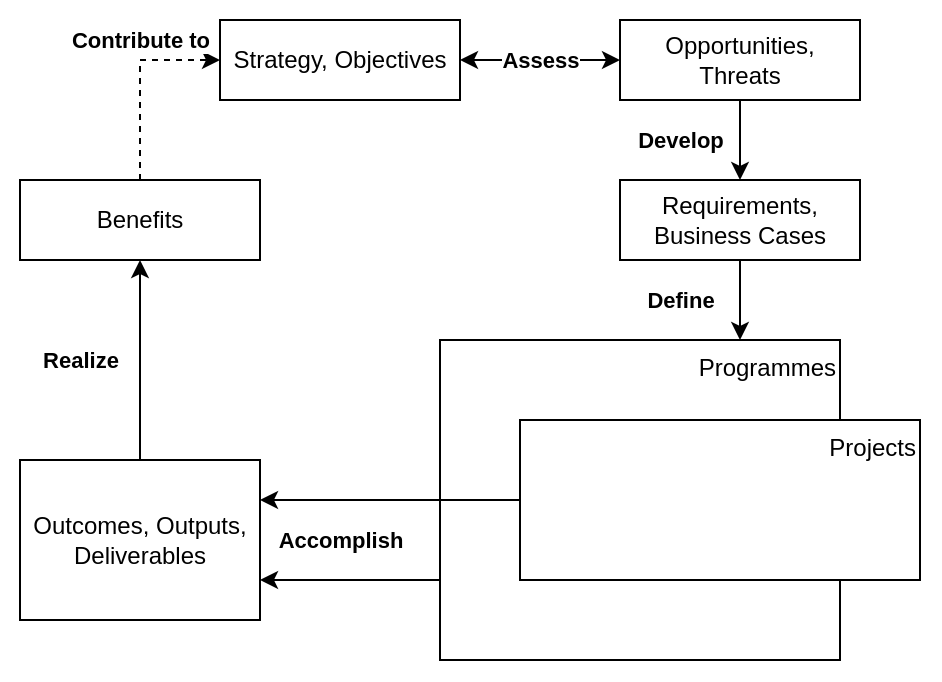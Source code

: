 <mxfile version="20.2.2" type="github">
  <diagram id="UbpdB0D5UH-V1yb8jrfd" name="Page-1">
    <mxGraphModel dx="1422" dy="754" grid="1" gridSize="10" guides="1" tooltips="1" connect="1" arrows="1" fold="1" page="1" pageScale="1" pageWidth="827" pageHeight="1169" math="0" shadow="0">
      <root>
        <mxCell id="0" />
        <mxCell id="1" parent="0" />
        <mxCell id="nTIf2K5j3qATYX_lOR8N-17" value="" style="rounded=0;whiteSpace=wrap;html=1;align=right;verticalAlign=top;strokeColor=none;" vertex="1" parent="1">
          <mxGeometry x="130" y="70" width="470" height="340" as="geometry" />
        </mxCell>
        <mxCell id="nTIf2K5j3qATYX_lOR8N-10" value="Assess" style="edgeStyle=orthogonalEdgeStyle;rounded=0;orthogonalLoop=1;jettySize=auto;html=1;exitX=1;exitY=0.5;exitDx=0;exitDy=0;entryX=0;entryY=0.5;entryDx=0;entryDy=0;startArrow=classic;startFill=1;fontStyle=1" edge="1" parent="1" source="nTIf2K5j3qATYX_lOR8N-1" target="nTIf2K5j3qATYX_lOR8N-2">
          <mxGeometry relative="1" as="geometry">
            <mxPoint x="390" y="100" as="sourcePoint" />
          </mxGeometry>
        </mxCell>
        <mxCell id="nTIf2K5j3qATYX_lOR8N-1" value="Strategy, Objectives" style="rounded=0;whiteSpace=wrap;html=1;" vertex="1" parent="1">
          <mxGeometry x="240" y="80" width="120" height="40" as="geometry" />
        </mxCell>
        <mxCell id="nTIf2K5j3qATYX_lOR8N-11" value="Develop" style="edgeStyle=orthogonalEdgeStyle;rounded=0;orthogonalLoop=1;jettySize=auto;html=1;exitX=0.5;exitY=1;exitDx=0;exitDy=0;entryX=0.5;entryY=0;entryDx=0;entryDy=0;startArrow=none;startFill=0;fontStyle=1" edge="1" parent="1" source="nTIf2K5j3qATYX_lOR8N-2" target="nTIf2K5j3qATYX_lOR8N-3">
          <mxGeometry y="-30" relative="1" as="geometry">
            <mxPoint as="offset" />
          </mxGeometry>
        </mxCell>
        <mxCell id="nTIf2K5j3qATYX_lOR8N-2" value="Opportunities, Threats" style="rounded=0;whiteSpace=wrap;html=1;" vertex="1" parent="1">
          <mxGeometry x="440" y="80" width="120" height="40" as="geometry" />
        </mxCell>
        <mxCell id="nTIf2K5j3qATYX_lOR8N-13" value="&lt;b&gt;Define&lt;/b&gt;" style="edgeStyle=orthogonalEdgeStyle;rounded=0;orthogonalLoop=1;jettySize=auto;html=1;exitX=0.5;exitY=1;exitDx=0;exitDy=0;entryX=0.75;entryY=0;entryDx=0;entryDy=0;startArrow=none;startFill=0;" edge="1" parent="1" source="nTIf2K5j3qATYX_lOR8N-3" target="nTIf2K5j3qATYX_lOR8N-4">
          <mxGeometry y="-30" relative="1" as="geometry">
            <mxPoint as="offset" />
          </mxGeometry>
        </mxCell>
        <mxCell id="nTIf2K5j3qATYX_lOR8N-3" value="Requirements, Business Cases" style="rounded=0;whiteSpace=wrap;html=1;" vertex="1" parent="1">
          <mxGeometry x="440" y="160" width="120" height="40" as="geometry" />
        </mxCell>
        <mxCell id="nTIf2K5j3qATYX_lOR8N-14" style="edgeStyle=orthogonalEdgeStyle;rounded=0;orthogonalLoop=1;jettySize=auto;html=1;exitX=0;exitY=0.75;exitDx=0;exitDy=0;entryX=1;entryY=0.75;entryDx=0;entryDy=0;startArrow=none;startFill=0;" edge="1" parent="1" source="nTIf2K5j3qATYX_lOR8N-4" target="nTIf2K5j3qATYX_lOR8N-6">
          <mxGeometry relative="1" as="geometry">
            <mxPoint x="310" y="360" as="targetPoint" />
          </mxGeometry>
        </mxCell>
        <mxCell id="nTIf2K5j3qATYX_lOR8N-4" value="Programmes" style="rounded=0;whiteSpace=wrap;html=1;align=right;verticalAlign=top;" vertex="1" parent="1">
          <mxGeometry x="350" y="240" width="200" height="160" as="geometry" />
        </mxCell>
        <mxCell id="nTIf2K5j3qATYX_lOR8N-15" value="Accomplish" style="edgeStyle=orthogonalEdgeStyle;rounded=0;orthogonalLoop=1;jettySize=auto;html=1;exitX=0;exitY=0.5;exitDx=0;exitDy=0;entryX=1;entryY=0.25;entryDx=0;entryDy=0;startArrow=none;startFill=0;fontStyle=1" edge="1" parent="1" source="nTIf2K5j3qATYX_lOR8N-5" target="nTIf2K5j3qATYX_lOR8N-6">
          <mxGeometry x="0.385" y="20" relative="1" as="geometry">
            <mxPoint x="310" y="320" as="targetPoint" />
            <mxPoint as="offset" />
          </mxGeometry>
        </mxCell>
        <mxCell id="nTIf2K5j3qATYX_lOR8N-5" value="Projects" style="rounded=0;whiteSpace=wrap;html=1;align=right;verticalAlign=top;" vertex="1" parent="1">
          <mxGeometry x="390" y="280" width="200" height="80" as="geometry" />
        </mxCell>
        <mxCell id="nTIf2K5j3qATYX_lOR8N-8" value="Realize" style="edgeStyle=orthogonalEdgeStyle;rounded=0;orthogonalLoop=1;jettySize=auto;html=1;exitX=0.5;exitY=0;exitDx=0;exitDy=0;entryX=0.5;entryY=1;entryDx=0;entryDy=0;fontStyle=1" edge="1" parent="1" source="nTIf2K5j3qATYX_lOR8N-6" target="nTIf2K5j3qATYX_lOR8N-7">
          <mxGeometry y="30" relative="1" as="geometry">
            <mxPoint as="offset" />
          </mxGeometry>
        </mxCell>
        <mxCell id="nTIf2K5j3qATYX_lOR8N-6" value="Outcomes, Outputs, Deliverables" style="rounded=0;whiteSpace=wrap;html=1;" vertex="1" parent="1">
          <mxGeometry x="140" y="300" width="120" height="80" as="geometry" />
        </mxCell>
        <mxCell id="nTIf2K5j3qATYX_lOR8N-9" value="Contribute to" style="edgeStyle=orthogonalEdgeStyle;rounded=0;orthogonalLoop=1;jettySize=auto;html=1;exitX=0.5;exitY=0;exitDx=0;exitDy=0;entryX=0;entryY=0.5;entryDx=0;entryDy=0;dashed=1;fontStyle=1" edge="1" parent="1" source="nTIf2K5j3qATYX_lOR8N-7" target="nTIf2K5j3qATYX_lOR8N-1">
          <mxGeometry x="0.2" y="10" relative="1" as="geometry">
            <mxPoint as="offset" />
          </mxGeometry>
        </mxCell>
        <mxCell id="nTIf2K5j3qATYX_lOR8N-7" value="Benefits" style="rounded=0;whiteSpace=wrap;html=1;" vertex="1" parent="1">
          <mxGeometry x="140" y="160" width="120" height="40" as="geometry" />
        </mxCell>
      </root>
    </mxGraphModel>
  </diagram>
</mxfile>
